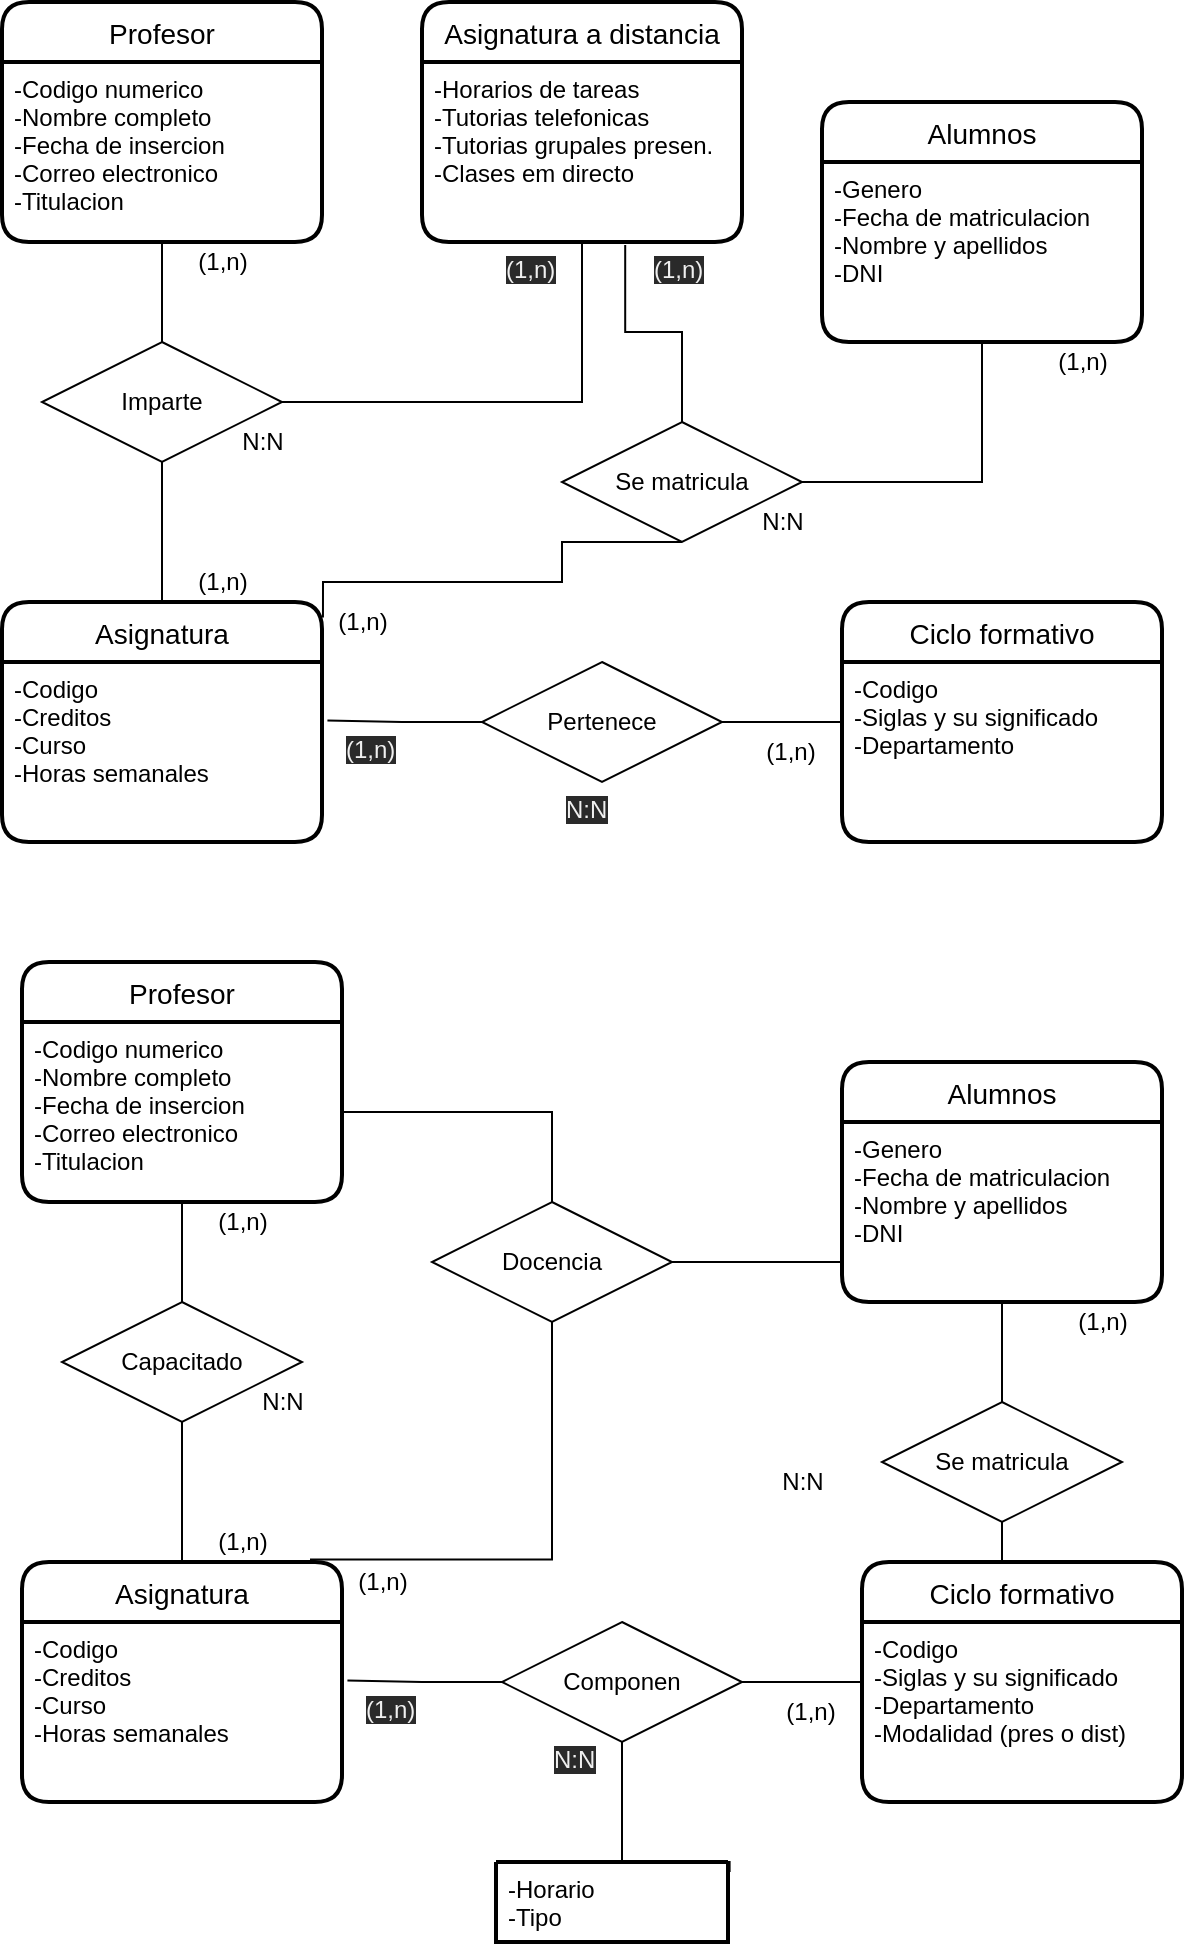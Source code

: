 <mxfile>
    <diagram id="vwAXS2ChIj0t8Orsu0-M" name="Página-1">
        <mxGraphModel dx="2010" dy="1418" grid="1" gridSize="10" guides="1" tooltips="1" connect="1" arrows="1" fold="1" page="1" pageScale="1" pageWidth="827" pageHeight="1169" math="0" shadow="0">
            <root>
                <mxCell id="0"/>
                <mxCell id="1" parent="0"/>
                <mxCell id="6" value="Profesor" style="swimlane;childLayout=stackLayout;horizontal=1;startSize=30;horizontalStack=0;rounded=1;fontSize=14;fontStyle=0;strokeWidth=2;resizeParent=0;resizeLast=1;shadow=0;dashed=0;align=center;" parent="1" vertex="1">
                    <mxGeometry x="40" y="50" width="160" height="120" as="geometry"/>
                </mxCell>
                <mxCell id="7" value="-Codigo numerico&#10;-Nombre completo&#10;-Fecha de insercion&#10;-Correo electronico&#10;-Titulacion" style="align=left;strokeColor=none;fillColor=none;spacingLeft=4;fontSize=12;verticalAlign=top;resizable=0;rotatable=0;part=1;" parent="6" vertex="1">
                    <mxGeometry y="30" width="160" height="90" as="geometry"/>
                </mxCell>
                <mxCell id="23" style="edgeStyle=orthogonalEdgeStyle;rounded=0;orthogonalLoop=1;jettySize=auto;html=1;exitX=1.003;exitY=0.065;exitDx=0;exitDy=0;entryX=0.5;entryY=1;entryDx=0;entryDy=0;endArrow=none;endFill=0;exitPerimeter=0;" parent="1" source="8" target="22" edge="1">
                    <mxGeometry relative="1" as="geometry">
                        <Array as="points">
                            <mxPoint x="201" y="340"/>
                            <mxPoint x="320" y="340"/>
                        </Array>
                    </mxGeometry>
                </mxCell>
                <mxCell id="8" value="Asignatura" style="swimlane;childLayout=stackLayout;horizontal=1;startSize=30;horizontalStack=0;rounded=1;fontSize=14;fontStyle=0;strokeWidth=2;resizeParent=0;resizeLast=1;shadow=0;dashed=0;align=center;" parent="1" vertex="1">
                    <mxGeometry x="40" y="350" width="160" height="120" as="geometry"/>
                </mxCell>
                <mxCell id="9" value="-Codigo&#10;-Creditos&#10;-Curso&#10;-Horas semanales" style="align=left;strokeColor=none;fillColor=none;spacingLeft=4;fontSize=12;verticalAlign=top;resizable=0;rotatable=0;part=1;" parent="8" vertex="1">
                    <mxGeometry y="30" width="160" height="90" as="geometry"/>
                </mxCell>
                <mxCell id="10" value="Alumnos" style="swimlane;childLayout=stackLayout;horizontal=1;startSize=30;horizontalStack=0;rounded=1;fontSize=14;fontStyle=0;strokeWidth=2;resizeParent=0;resizeLast=1;shadow=0;dashed=0;align=center;" parent="1" vertex="1">
                    <mxGeometry x="450" y="100" width="160" height="120" as="geometry"/>
                </mxCell>
                <mxCell id="11" value="-Genero&#10;-Fecha de matriculacion&#10;-Nombre y apellidos&#10;-DNI" style="align=left;strokeColor=none;fillColor=none;spacingLeft=4;fontSize=12;verticalAlign=top;resizable=0;rotatable=0;part=1;" parent="10" vertex="1">
                    <mxGeometry y="30" width="160" height="90" as="geometry"/>
                </mxCell>
                <mxCell id="12" value="Ciclo formativo" style="swimlane;childLayout=stackLayout;horizontal=1;startSize=30;horizontalStack=0;rounded=1;fontSize=14;fontStyle=0;strokeWidth=2;resizeParent=0;resizeLast=1;shadow=0;dashed=0;align=center;" parent="1" vertex="1">
                    <mxGeometry x="460" y="350" width="160" height="120" as="geometry"/>
                </mxCell>
                <mxCell id="13" value="-Codigo&#10;-Siglas y su significado&#10;-Departamento" style="align=left;strokeColor=none;fillColor=none;spacingLeft=4;fontSize=12;verticalAlign=top;resizable=0;rotatable=0;part=1;" parent="12" vertex="1">
                    <mxGeometry y="30" width="160" height="90" as="geometry"/>
                </mxCell>
                <mxCell id="16" style="edgeStyle=orthogonalEdgeStyle;rounded=0;orthogonalLoop=1;jettySize=auto;html=1;entryX=0.5;entryY=0;entryDx=0;entryDy=0;endArrow=none;endFill=0;" parent="1" source="14" target="8" edge="1">
                    <mxGeometry relative="1" as="geometry"/>
                </mxCell>
                <mxCell id="29" style="edgeStyle=orthogonalEdgeStyle;rounded=0;orthogonalLoop=1;jettySize=auto;html=1;entryX=0.5;entryY=1;entryDx=0;entryDy=0;endArrow=none;endFill=0;" parent="1" source="14" target="26" edge="1">
                    <mxGeometry relative="1" as="geometry"/>
                </mxCell>
                <mxCell id="14" value="Imparte" style="shape=rhombus;perimeter=rhombusPerimeter;whiteSpace=wrap;html=1;align=center;" parent="1" vertex="1">
                    <mxGeometry x="60" y="220" width="120" height="60" as="geometry"/>
                </mxCell>
                <mxCell id="15" style="edgeStyle=orthogonalEdgeStyle;rounded=0;orthogonalLoop=1;jettySize=auto;html=1;entryX=0.5;entryY=0;entryDx=0;entryDy=0;endArrow=none;endFill=0;" parent="1" source="7" target="14" edge="1">
                    <mxGeometry relative="1" as="geometry"/>
                </mxCell>
                <mxCell id="20" style="edgeStyle=orthogonalEdgeStyle;rounded=0;orthogonalLoop=1;jettySize=auto;html=1;entryX=1.017;entryY=0.325;entryDx=0;entryDy=0;entryPerimeter=0;endArrow=none;endFill=0;" parent="1" source="17" target="9" edge="1">
                    <mxGeometry relative="1" as="geometry"/>
                </mxCell>
                <mxCell id="21" style="edgeStyle=orthogonalEdgeStyle;rounded=0;orthogonalLoop=1;jettySize=auto;html=1;exitX=1;exitY=0.5;exitDx=0;exitDy=0;entryX=0;entryY=0.5;entryDx=0;entryDy=0;endArrow=none;endFill=0;" parent="1" source="17" target="12" edge="1">
                    <mxGeometry relative="1" as="geometry"/>
                </mxCell>
                <mxCell id="17" value="Pertenece" style="shape=rhombus;perimeter=rhombusPerimeter;whiteSpace=wrap;html=1;align=center;" parent="1" vertex="1">
                    <mxGeometry x="280" y="380" width="120" height="60" as="geometry"/>
                </mxCell>
                <mxCell id="24" style="edgeStyle=orthogonalEdgeStyle;rounded=0;orthogonalLoop=1;jettySize=auto;html=1;entryX=0.5;entryY=1;entryDx=0;entryDy=0;endArrow=none;endFill=0;" parent="1" source="22" target="11" edge="1">
                    <mxGeometry relative="1" as="geometry">
                        <Array as="points">
                            <mxPoint x="530" y="290"/>
                        </Array>
                    </mxGeometry>
                </mxCell>
                <mxCell id="30" style="edgeStyle=orthogonalEdgeStyle;rounded=0;orthogonalLoop=1;jettySize=auto;html=1;entryX=0.635;entryY=1.016;entryDx=0;entryDy=0;entryPerimeter=0;endArrow=none;endFill=0;" parent="1" source="22" target="26" edge="1">
                    <mxGeometry relative="1" as="geometry"/>
                </mxCell>
                <mxCell id="22" value="Se matricula" style="shape=rhombus;perimeter=rhombusPerimeter;whiteSpace=wrap;html=1;align=center;" parent="1" vertex="1">
                    <mxGeometry x="320" y="260" width="120" height="60" as="geometry"/>
                </mxCell>
                <mxCell id="25" value="Asignatura a distancia" style="swimlane;childLayout=stackLayout;horizontal=1;startSize=30;horizontalStack=0;rounded=1;fontSize=14;fontStyle=0;strokeWidth=2;resizeParent=0;resizeLast=1;shadow=0;dashed=0;align=center;" parent="1" vertex="1">
                    <mxGeometry x="250" y="50" width="160" height="120" as="geometry"/>
                </mxCell>
                <mxCell id="26" value="-Horarios de tareas&#10;-Tutorias telefonicas&#10;-Tutorias grupales presen.&#10;-Clases em directo" style="align=left;strokeColor=none;fillColor=none;spacingLeft=4;fontSize=12;verticalAlign=top;resizable=0;rotatable=0;part=1;" parent="25" vertex="1">
                    <mxGeometry y="30" width="160" height="90" as="geometry"/>
                </mxCell>
                <mxCell id="32" value="(1,n)" style="text;html=1;align=center;verticalAlign=middle;resizable=0;points=[];autosize=1;strokeColor=none;" parent="1" vertex="1">
                    <mxGeometry x="130" y="170" width="40" height="20" as="geometry"/>
                </mxCell>
                <mxCell id="33" value="(1,n)" style="text;html=1;align=center;verticalAlign=middle;resizable=0;points=[];autosize=1;strokeColor=none;" parent="1" vertex="1">
                    <mxGeometry x="130" y="330" width="40" height="20" as="geometry"/>
                </mxCell>
                <mxCell id="34" value="N:N" style="text;html=1;align=center;verticalAlign=middle;resizable=0;points=[];autosize=1;strokeColor=none;" parent="1" vertex="1">
                    <mxGeometry x="150" y="260" width="40" height="20" as="geometry"/>
                </mxCell>
                <mxCell id="35" value="(1,n)" style="text;html=1;align=center;verticalAlign=middle;resizable=0;points=[];autosize=1;strokeColor=none;" parent="1" vertex="1">
                    <mxGeometry x="560" y="220" width="40" height="20" as="geometry"/>
                </mxCell>
                <mxCell id="36" value="(1,n)" style="text;html=1;align=center;verticalAlign=middle;resizable=0;points=[];autosize=1;strokeColor=none;" parent="1" vertex="1">
                    <mxGeometry x="200" y="350" width="40" height="20" as="geometry"/>
                </mxCell>
                <mxCell id="37" value="N:N" style="text;html=1;align=center;verticalAlign=middle;resizable=0;points=[];autosize=1;strokeColor=none;" parent="1" vertex="1">
                    <mxGeometry x="410" y="300" width="40" height="20" as="geometry"/>
                </mxCell>
                <mxCell id="38" value="&lt;span style=&quot;color: rgb(240, 240, 240); font-family: helvetica; font-size: 12px; font-style: normal; font-weight: 400; letter-spacing: normal; text-align: center; text-indent: 0px; text-transform: none; word-spacing: 0px; background-color: rgb(42, 42, 42); display: inline; float: none;&quot;&gt;(1,n)&lt;/span&gt;" style="text;whiteSpace=wrap;html=1;" parent="1" vertex="1">
                    <mxGeometry x="364" y="170" width="50" height="30" as="geometry"/>
                </mxCell>
                <mxCell id="40" value="&lt;span style=&quot;color: rgb(240, 240, 240); font-family: helvetica; font-size: 12px; font-style: normal; font-weight: 400; letter-spacing: normal; text-align: center; text-indent: 0px; text-transform: none; word-spacing: 0px; background-color: rgb(42, 42, 42); display: inline; float: none;&quot;&gt;(1,n)&lt;/span&gt;" style="text;whiteSpace=wrap;html=1;" parent="1" vertex="1">
                    <mxGeometry x="210" y="410" width="50" height="30" as="geometry"/>
                </mxCell>
                <mxCell id="41" value="(1,n)" style="text;html=1;align=center;verticalAlign=middle;resizable=0;points=[];autosize=1;strokeColor=none;" parent="1" vertex="1">
                    <mxGeometry x="414" y="415" width="40" height="20" as="geometry"/>
                </mxCell>
                <mxCell id="42" value="&lt;span style=&quot;color: rgb(240, 240, 240); font-family: helvetica; font-size: 12px; font-style: normal; font-weight: 400; letter-spacing: normal; text-align: center; text-indent: 0px; text-transform: none; word-spacing: 0px; background-color: rgb(42, 42, 42); display: inline; float: none;&quot;&gt;N:N&lt;/span&gt;" style="text;whiteSpace=wrap;html=1;" parent="1" vertex="1">
                    <mxGeometry x="320" y="440" width="50" height="30" as="geometry"/>
                </mxCell>
                <mxCell id="43" value="&lt;span style=&quot;color: rgb(240, 240, 240); font-family: helvetica; font-size: 12px; font-style: normal; font-weight: 400; letter-spacing: normal; text-align: center; text-indent: 0px; text-transform: none; word-spacing: 0px; background-color: rgb(42, 42, 42); display: inline; float: none;&quot;&gt;(1,n)&lt;/span&gt;" style="text;whiteSpace=wrap;html=1;" parent="1" vertex="1">
                    <mxGeometry x="290" y="170" width="50" height="30" as="geometry"/>
                </mxCell>
                <mxCell id="44" value="Profesor" style="swimlane;childLayout=stackLayout;horizontal=1;startSize=30;horizontalStack=0;rounded=1;fontSize=14;fontStyle=0;strokeWidth=2;resizeParent=0;resizeLast=1;shadow=0;dashed=0;align=center;" parent="1" vertex="1">
                    <mxGeometry x="50" y="530" width="160" height="120" as="geometry"/>
                </mxCell>
                <mxCell id="45" value="-Codigo numerico&#10;-Nombre completo&#10;-Fecha de insercion&#10;-Correo electronico&#10;-Titulacion" style="align=left;strokeColor=none;fillColor=none;spacingLeft=4;fontSize=12;verticalAlign=top;resizable=0;rotatable=0;part=1;" parent="44" vertex="1">
                    <mxGeometry y="30" width="160" height="90" as="geometry"/>
                </mxCell>
                <mxCell id="47" value="Asignatura" style="swimlane;childLayout=stackLayout;horizontal=1;startSize=30;horizontalStack=0;rounded=1;fontSize=14;fontStyle=0;strokeWidth=2;resizeParent=0;resizeLast=1;shadow=0;dashed=0;align=center;" parent="1" vertex="1">
                    <mxGeometry x="50" y="830" width="160" height="120" as="geometry"/>
                </mxCell>
                <mxCell id="48" value="-Codigo&#10;-Creditos&#10;-Curso&#10;-Horas semanales" style="align=left;strokeColor=none;fillColor=none;spacingLeft=4;fontSize=12;verticalAlign=top;resizable=0;rotatable=0;part=1;" parent="47" vertex="1">
                    <mxGeometry y="30" width="160" height="90" as="geometry"/>
                </mxCell>
                <mxCell id="49" value="Alumnos" style="swimlane;childLayout=stackLayout;horizontal=1;startSize=30;horizontalStack=0;rounded=1;fontSize=14;fontStyle=0;strokeWidth=2;resizeParent=0;resizeLast=1;shadow=0;dashed=0;align=center;" parent="1" vertex="1">
                    <mxGeometry x="460" y="580" width="160" height="120" as="geometry"/>
                </mxCell>
                <mxCell id="50" value="-Genero&#10;-Fecha de matriculacion&#10;-Nombre y apellidos&#10;-DNI" style="align=left;strokeColor=none;fillColor=none;spacingLeft=4;fontSize=12;verticalAlign=top;resizable=0;rotatable=0;part=1;" parent="49" vertex="1">
                    <mxGeometry y="30" width="160" height="90" as="geometry"/>
                </mxCell>
                <mxCell id="51" value="Ciclo formativo" style="swimlane;childLayout=stackLayout;horizontal=1;startSize=30;horizontalStack=0;rounded=1;fontSize=14;fontStyle=0;strokeWidth=2;resizeParent=0;resizeLast=1;shadow=0;dashed=0;align=center;" parent="1" vertex="1">
                    <mxGeometry x="470" y="830" width="160" height="120" as="geometry"/>
                </mxCell>
                <mxCell id="52" value="-Codigo&#10;-Siglas y su significado&#10;-Departamento&#10;-Modalidad (pres o dist)" style="align=left;strokeColor=none;fillColor=none;spacingLeft=4;fontSize=12;verticalAlign=top;resizable=0;rotatable=0;part=1;" parent="51" vertex="1">
                    <mxGeometry y="30" width="160" height="90" as="geometry"/>
                </mxCell>
                <mxCell id="53" style="edgeStyle=orthogonalEdgeStyle;rounded=0;orthogonalLoop=1;jettySize=auto;html=1;entryX=0.5;entryY=0;entryDx=0;entryDy=0;endArrow=none;endFill=0;" parent="1" source="55" target="47" edge="1">
                    <mxGeometry relative="1" as="geometry"/>
                </mxCell>
                <mxCell id="55" value="Capacitado" style="shape=rhombus;perimeter=rhombusPerimeter;whiteSpace=wrap;html=1;align=center;" parent="1" vertex="1">
                    <mxGeometry x="70" y="700" width="120" height="60" as="geometry"/>
                </mxCell>
                <mxCell id="56" style="edgeStyle=orthogonalEdgeStyle;rounded=0;orthogonalLoop=1;jettySize=auto;html=1;entryX=0.5;entryY=0;entryDx=0;entryDy=0;endArrow=none;endFill=0;" parent="1" source="45" target="55" edge="1">
                    <mxGeometry relative="1" as="geometry"/>
                </mxCell>
                <mxCell id="57" style="edgeStyle=orthogonalEdgeStyle;rounded=0;orthogonalLoop=1;jettySize=auto;html=1;entryX=1.017;entryY=0.325;entryDx=0;entryDy=0;entryPerimeter=0;endArrow=none;endFill=0;" parent="1" source="59" target="48" edge="1">
                    <mxGeometry relative="1" as="geometry"/>
                </mxCell>
                <mxCell id="58" style="edgeStyle=orthogonalEdgeStyle;rounded=0;orthogonalLoop=1;jettySize=auto;html=1;exitX=1;exitY=0.5;exitDx=0;exitDy=0;entryX=0;entryY=0.5;entryDx=0;entryDy=0;endArrow=none;endFill=0;" parent="1" source="59" target="51" edge="1">
                    <mxGeometry relative="1" as="geometry"/>
                </mxCell>
                <mxCell id="84" style="edgeStyle=orthogonalEdgeStyle;rounded=0;orthogonalLoop=1;jettySize=auto;html=1;endArrow=none;endFill=0;" parent="1" source="59" edge="1">
                    <mxGeometry relative="1" as="geometry">
                        <mxPoint x="350" y="980" as="targetPoint"/>
                    </mxGeometry>
                </mxCell>
                <mxCell id="59" value="Componen" style="shape=rhombus;perimeter=rhombusPerimeter;whiteSpace=wrap;html=1;align=center;" parent="1" vertex="1">
                    <mxGeometry x="290" y="860" width="120" height="60" as="geometry"/>
                </mxCell>
                <mxCell id="60" style="edgeStyle=orthogonalEdgeStyle;rounded=0;orthogonalLoop=1;jettySize=auto;html=1;entryX=0.5;entryY=1;entryDx=0;entryDy=0;endArrow=none;endFill=0;" parent="1" source="62" target="50" edge="1">
                    <mxGeometry relative="1" as="geometry">
                        <Array as="points">
                            <mxPoint x="540" y="770"/>
                        </Array>
                    </mxGeometry>
                </mxCell>
                <mxCell id="82" style="edgeStyle=orthogonalEdgeStyle;rounded=0;orthogonalLoop=1;jettySize=auto;html=1;entryX=0.5;entryY=0;entryDx=0;entryDy=0;endArrow=none;endFill=0;" parent="1" source="62" target="51" edge="1">
                    <mxGeometry relative="1" as="geometry"/>
                </mxCell>
                <mxCell id="62" value="Se matricula" style="shape=rhombus;perimeter=rhombusPerimeter;whiteSpace=wrap;html=1;align=center;" parent="1" vertex="1">
                    <mxGeometry x="480" y="750" width="120" height="60" as="geometry"/>
                </mxCell>
                <mxCell id="66" value="(1,n)" style="text;html=1;align=center;verticalAlign=middle;resizable=0;points=[];autosize=1;strokeColor=none;" parent="1" vertex="1">
                    <mxGeometry x="140" y="650" width="40" height="20" as="geometry"/>
                </mxCell>
                <mxCell id="67" value="(1,n)" style="text;html=1;align=center;verticalAlign=middle;resizable=0;points=[];autosize=1;strokeColor=none;" parent="1" vertex="1">
                    <mxGeometry x="140" y="810" width="40" height="20" as="geometry"/>
                </mxCell>
                <mxCell id="68" value="N:N" style="text;html=1;align=center;verticalAlign=middle;resizable=0;points=[];autosize=1;strokeColor=none;" parent="1" vertex="1">
                    <mxGeometry x="160" y="740" width="40" height="20" as="geometry"/>
                </mxCell>
                <mxCell id="69" value="(1,n)" style="text;html=1;align=center;verticalAlign=middle;resizable=0;points=[];autosize=1;strokeColor=none;" parent="1" vertex="1">
                    <mxGeometry x="570" y="700" width="40" height="20" as="geometry"/>
                </mxCell>
                <mxCell id="70" value="(1,n)" style="text;html=1;align=center;verticalAlign=middle;resizable=0;points=[];autosize=1;strokeColor=none;" parent="1" vertex="1">
                    <mxGeometry x="210" y="830" width="40" height="20" as="geometry"/>
                </mxCell>
                <mxCell id="71" value="N:N" style="text;html=1;align=center;verticalAlign=middle;resizable=0;points=[];autosize=1;strokeColor=none;" parent="1" vertex="1">
                    <mxGeometry x="420" y="780" width="40" height="20" as="geometry"/>
                </mxCell>
                <mxCell id="73" value="&lt;span style=&quot;color: rgb(240, 240, 240); font-family: helvetica; font-size: 12px; font-style: normal; font-weight: 400; letter-spacing: normal; text-align: center; text-indent: 0px; text-transform: none; word-spacing: 0px; background-color: rgb(42, 42, 42); display: inline; float: none;&quot;&gt;(1,n)&lt;/span&gt;" style="text;whiteSpace=wrap;html=1;" parent="1" vertex="1">
                    <mxGeometry x="220" y="890" width="50" height="30" as="geometry"/>
                </mxCell>
                <mxCell id="74" value="(1,n)" style="text;html=1;align=center;verticalAlign=middle;resizable=0;points=[];autosize=1;strokeColor=none;" parent="1" vertex="1">
                    <mxGeometry x="424" y="895" width="40" height="20" as="geometry"/>
                </mxCell>
                <mxCell id="75" value="&lt;span style=&quot;color: rgb(240, 240, 240); font-family: helvetica; font-size: 12px; font-style: normal; font-weight: 400; letter-spacing: normal; text-align: center; text-indent: 0px; text-transform: none; word-spacing: 0px; background-color: rgb(42, 42, 42); display: inline; float: none;&quot;&gt;N:N&lt;/span&gt;" style="text;whiteSpace=wrap;html=1;" parent="1" vertex="1">
                    <mxGeometry x="314" y="915" width="50" height="30" as="geometry"/>
                </mxCell>
                <mxCell id="81" style="edgeStyle=orthogonalEdgeStyle;rounded=0;orthogonalLoop=1;jettySize=auto;html=1;entryX=0.9;entryY=-0.01;entryDx=0;entryDy=0;entryPerimeter=0;endArrow=none;endFill=0;" parent="1" source="78" target="47" edge="1">
                    <mxGeometry relative="1" as="geometry">
                        <Array as="points">
                            <mxPoint x="315" y="829"/>
                        </Array>
                    </mxGeometry>
                </mxCell>
                <mxCell id="78" value="Docencia" style="shape=rhombus;perimeter=rhombusPerimeter;whiteSpace=wrap;html=1;align=center;" parent="1" vertex="1">
                    <mxGeometry x="255" y="650" width="120" height="60" as="geometry"/>
                </mxCell>
                <mxCell id="79" style="edgeStyle=orthogonalEdgeStyle;rounded=0;orthogonalLoop=1;jettySize=auto;html=1;entryX=0.5;entryY=0;entryDx=0;entryDy=0;endArrow=none;endFill=0;" parent="1" source="45" target="78" edge="1">
                    <mxGeometry relative="1" as="geometry"/>
                </mxCell>
                <mxCell id="80" style="edgeStyle=orthogonalEdgeStyle;rounded=0;orthogonalLoop=1;jettySize=auto;html=1;entryX=1;entryY=0.5;entryDx=0;entryDy=0;endArrow=none;endFill=0;" parent="1" source="50" target="78" edge="1">
                    <mxGeometry relative="1" as="geometry">
                        <Array as="points">
                            <mxPoint x="440" y="680"/>
                            <mxPoint x="440" y="680"/>
                        </Array>
                    </mxGeometry>
                </mxCell>
                <mxCell id="85" value="" style="swimlane;childLayout=stackLayout;horizontal=1;startSize=0;horizontalStack=0;rounded=1;fontSize=14;fontStyle=0;strokeWidth=2;resizeParent=0;resizeLast=1;shadow=0;dashed=0;align=center;" parent="1" vertex="1">
                    <mxGeometry x="287" y="980" width="116" height="40" as="geometry"/>
                </mxCell>
                <mxCell id="87" style="edgeStyle=orthogonalEdgeStyle;rounded=0;orthogonalLoop=1;jettySize=auto;html=1;exitX=0.75;exitY=0;exitDx=0;exitDy=0;entryX=1.007;entryY=0.125;entryDx=0;entryDy=0;entryPerimeter=0;endArrow=none;endFill=0;" parent="85" source="86" target="85" edge="1">
                    <mxGeometry relative="1" as="geometry"/>
                </mxCell>
                <mxCell id="86" value="-Horario&#10;-Tipo" style="align=left;strokeColor=none;fillColor=none;spacingLeft=4;fontSize=12;verticalAlign=top;resizable=0;rotatable=0;part=1;" parent="85" vertex="1">
                    <mxGeometry width="116" height="40" as="geometry"/>
                </mxCell>
            </root>
        </mxGraphModel>
    </diagram>
</mxfile>